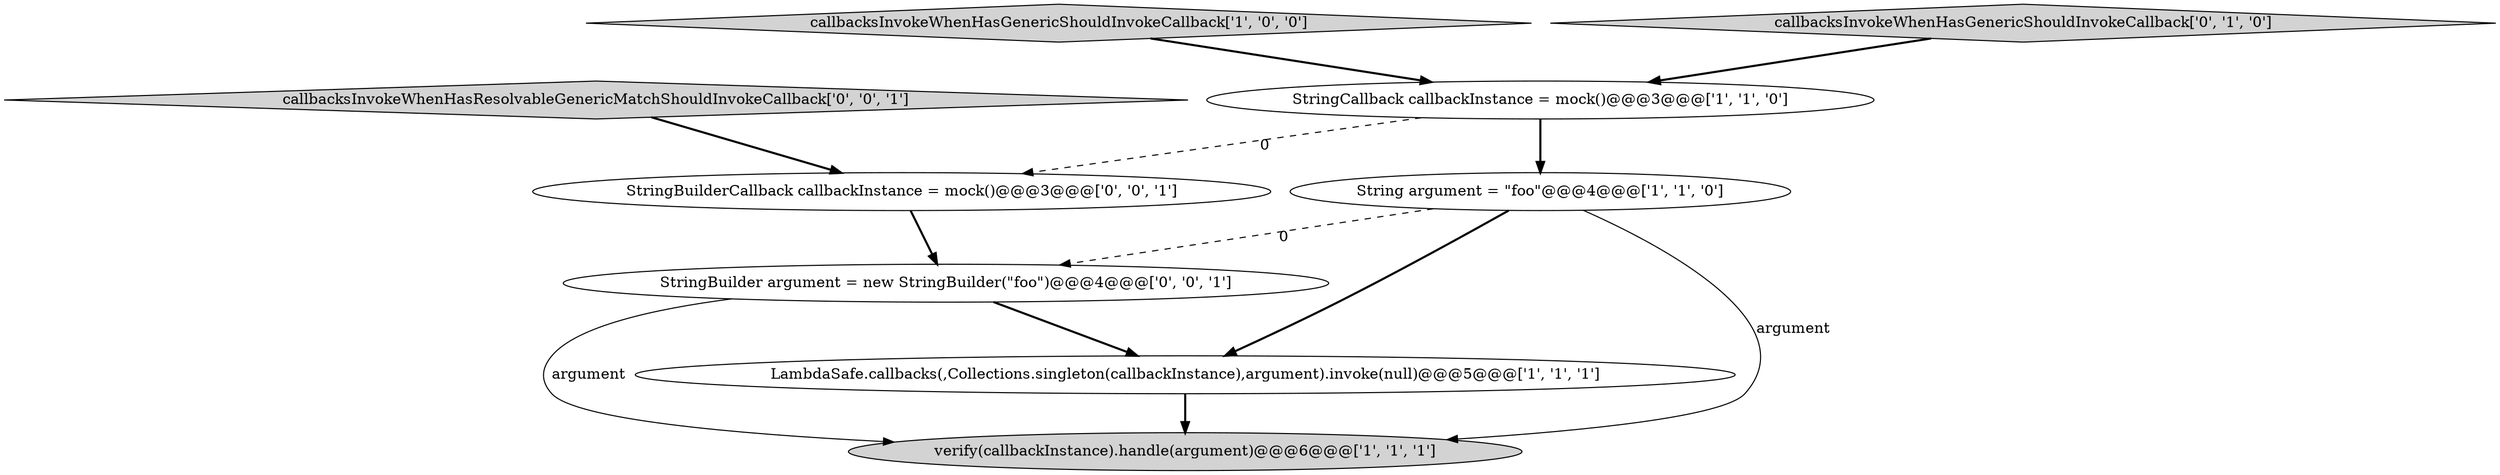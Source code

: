 digraph {
0 [style = filled, label = "verify(callbackInstance).handle(argument)@@@6@@@['1', '1', '1']", fillcolor = lightgray, shape = ellipse image = "AAA0AAABBB1BBB"];
8 [style = filled, label = "callbacksInvokeWhenHasResolvableGenericMatchShouldInvokeCallback['0', '0', '1']", fillcolor = lightgray, shape = diamond image = "AAA0AAABBB3BBB"];
1 [style = filled, label = "StringCallback callbackInstance = mock()@@@3@@@['1', '1', '0']", fillcolor = white, shape = ellipse image = "AAA0AAABBB1BBB"];
6 [style = filled, label = "StringBuilderCallback callbackInstance = mock()@@@3@@@['0', '0', '1']", fillcolor = white, shape = ellipse image = "AAA0AAABBB3BBB"];
7 [style = filled, label = "StringBuilder argument = new StringBuilder(\"foo\")@@@4@@@['0', '0', '1']", fillcolor = white, shape = ellipse image = "AAA0AAABBB3BBB"];
4 [style = filled, label = "LambdaSafe.callbacks(,Collections.singleton(callbackInstance),argument).invoke(null)@@@5@@@['1', '1', '1']", fillcolor = white, shape = ellipse image = "AAA0AAABBB1BBB"];
3 [style = filled, label = "String argument = \"foo\"@@@4@@@['1', '1', '0']", fillcolor = white, shape = ellipse image = "AAA0AAABBB1BBB"];
2 [style = filled, label = "callbacksInvokeWhenHasGenericShouldInvokeCallback['1', '0', '0']", fillcolor = lightgray, shape = diamond image = "AAA0AAABBB1BBB"];
5 [style = filled, label = "callbacksInvokeWhenHasGenericShouldInvokeCallback['0', '1', '0']", fillcolor = lightgray, shape = diamond image = "AAA0AAABBB2BBB"];
1->3 [style = bold, label=""];
3->0 [style = solid, label="argument"];
5->1 [style = bold, label=""];
8->6 [style = bold, label=""];
7->4 [style = bold, label=""];
6->7 [style = bold, label=""];
7->0 [style = solid, label="argument"];
3->7 [style = dashed, label="0"];
3->4 [style = bold, label=""];
1->6 [style = dashed, label="0"];
2->1 [style = bold, label=""];
4->0 [style = bold, label=""];
}
